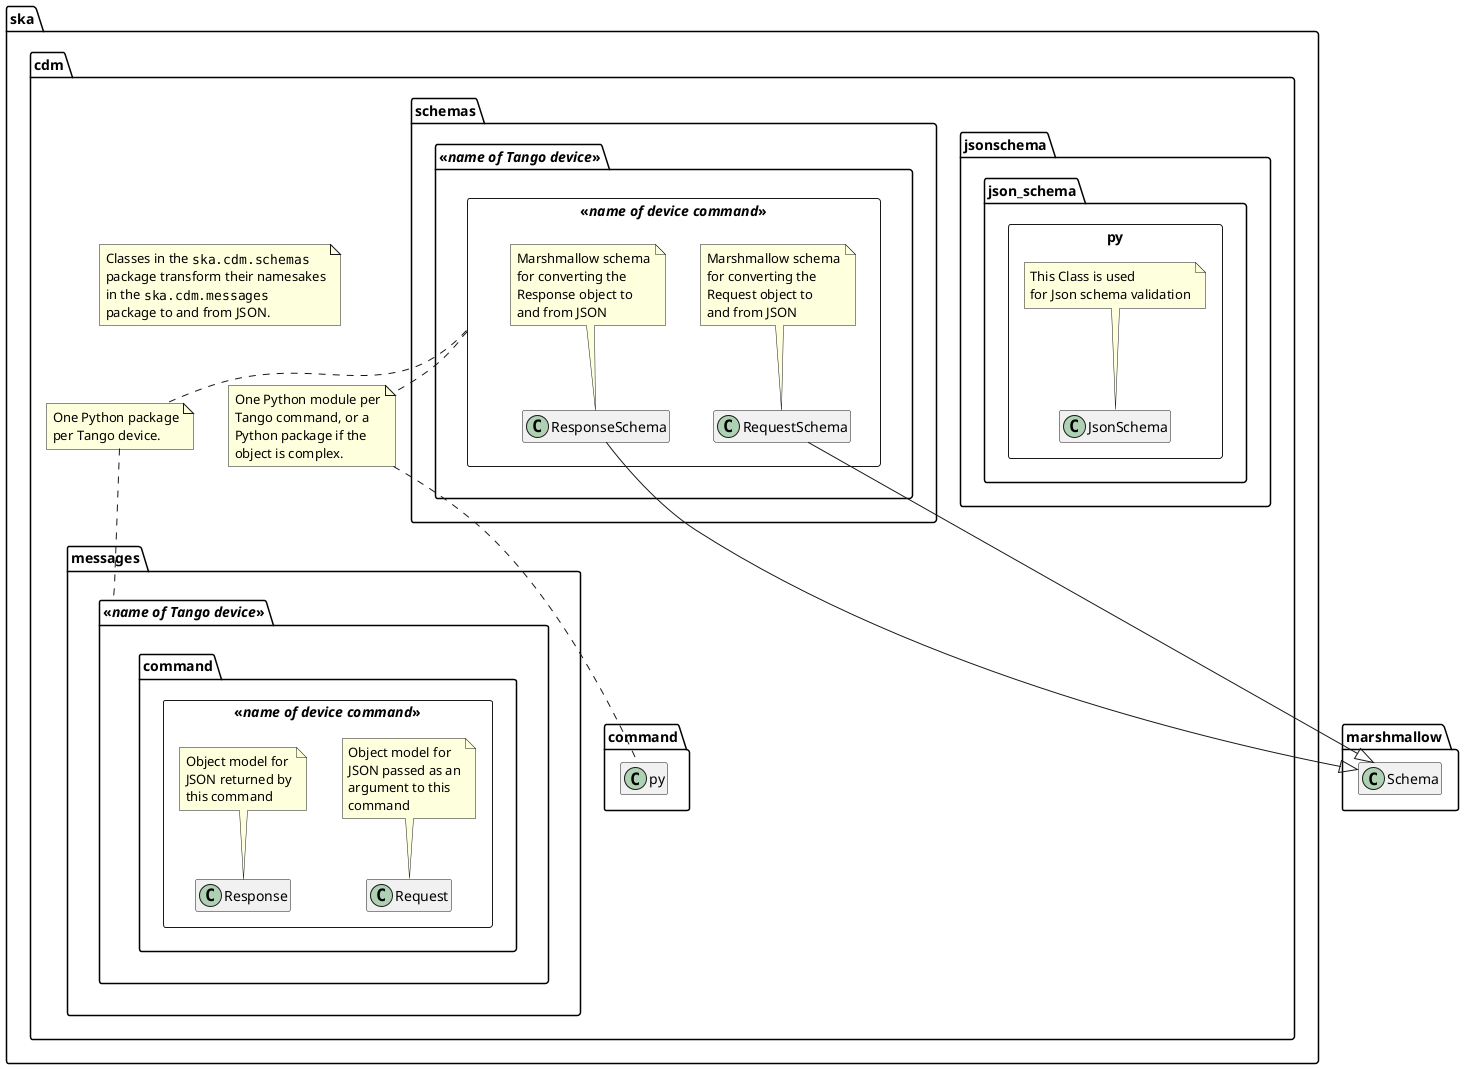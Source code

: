 @startuml
hide empty members

package marshmallow {
	class Schema
}

package ska.cdm {
	package messages {
		package "<<//name of Tango device//>>" as device {
			package "<<//name of device command//>>" as command.py <<Rectangle>> {
				class Request
				note top of Request
					Object model for
					JSON passed as an
					argument to this
					command
				end note

				class Response
				note top of Response
					Object model for
					JSON returned by
					this command
				end note
			}
		}
	}
  package jsonschema {
        package json_schema.py <<Rectangle>> {
            class JsonSchema {

                }
            note top of JsonSchema
               This Class is used
               for Json schema validation
            end note
        }
    }
	package schemas {
		package "<<//name of Tango device//>>" as P1 {
			package "<<//name of device command//>>" as P2 <<Rectangle>> {
				class RequestSchema
				note top of RequestSchema
					Marshmallow schema
					for converting the
					Request object to
					and from JSON
				end note

				class ResponseSchema
				note top of ResponseSchema
					Marshmallow schema
					for converting the
					Response object to
					and from JSON
				end note
			}
		}
	}
	note as N2
		Classes in the ""ska.cdm.schemas""
		package transform their namesakes
		in the ""ska.cdm.messages""
		package to and from JSON.
	end note

	note as N1
		One Python package
		per Tango device.
	end note
	P2 .. N1
	N1 .. device

	note as N3
		One Python module per
		Tango command, or a
		Python package if the
		object is complex.
	end note
	P2 .. N3
	N3 .. command.py



}


ResponseSchema --|> Schema
RequestSchema --|> Schema

@enduml